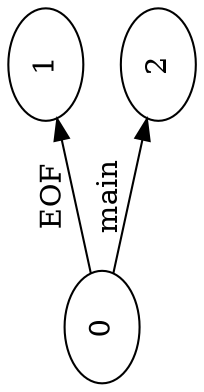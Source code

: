 digraph G {
orientation = landscape;
rankdir = LR;
ratio = compress;
s0 [ label="0" ] ;
s1 [ label="1" ] ;
s2 [ label="2" ] ;
s0 -> s1 [ label="EOF" ] ;
s0 -> s2 [ label="main" ] ;

}
